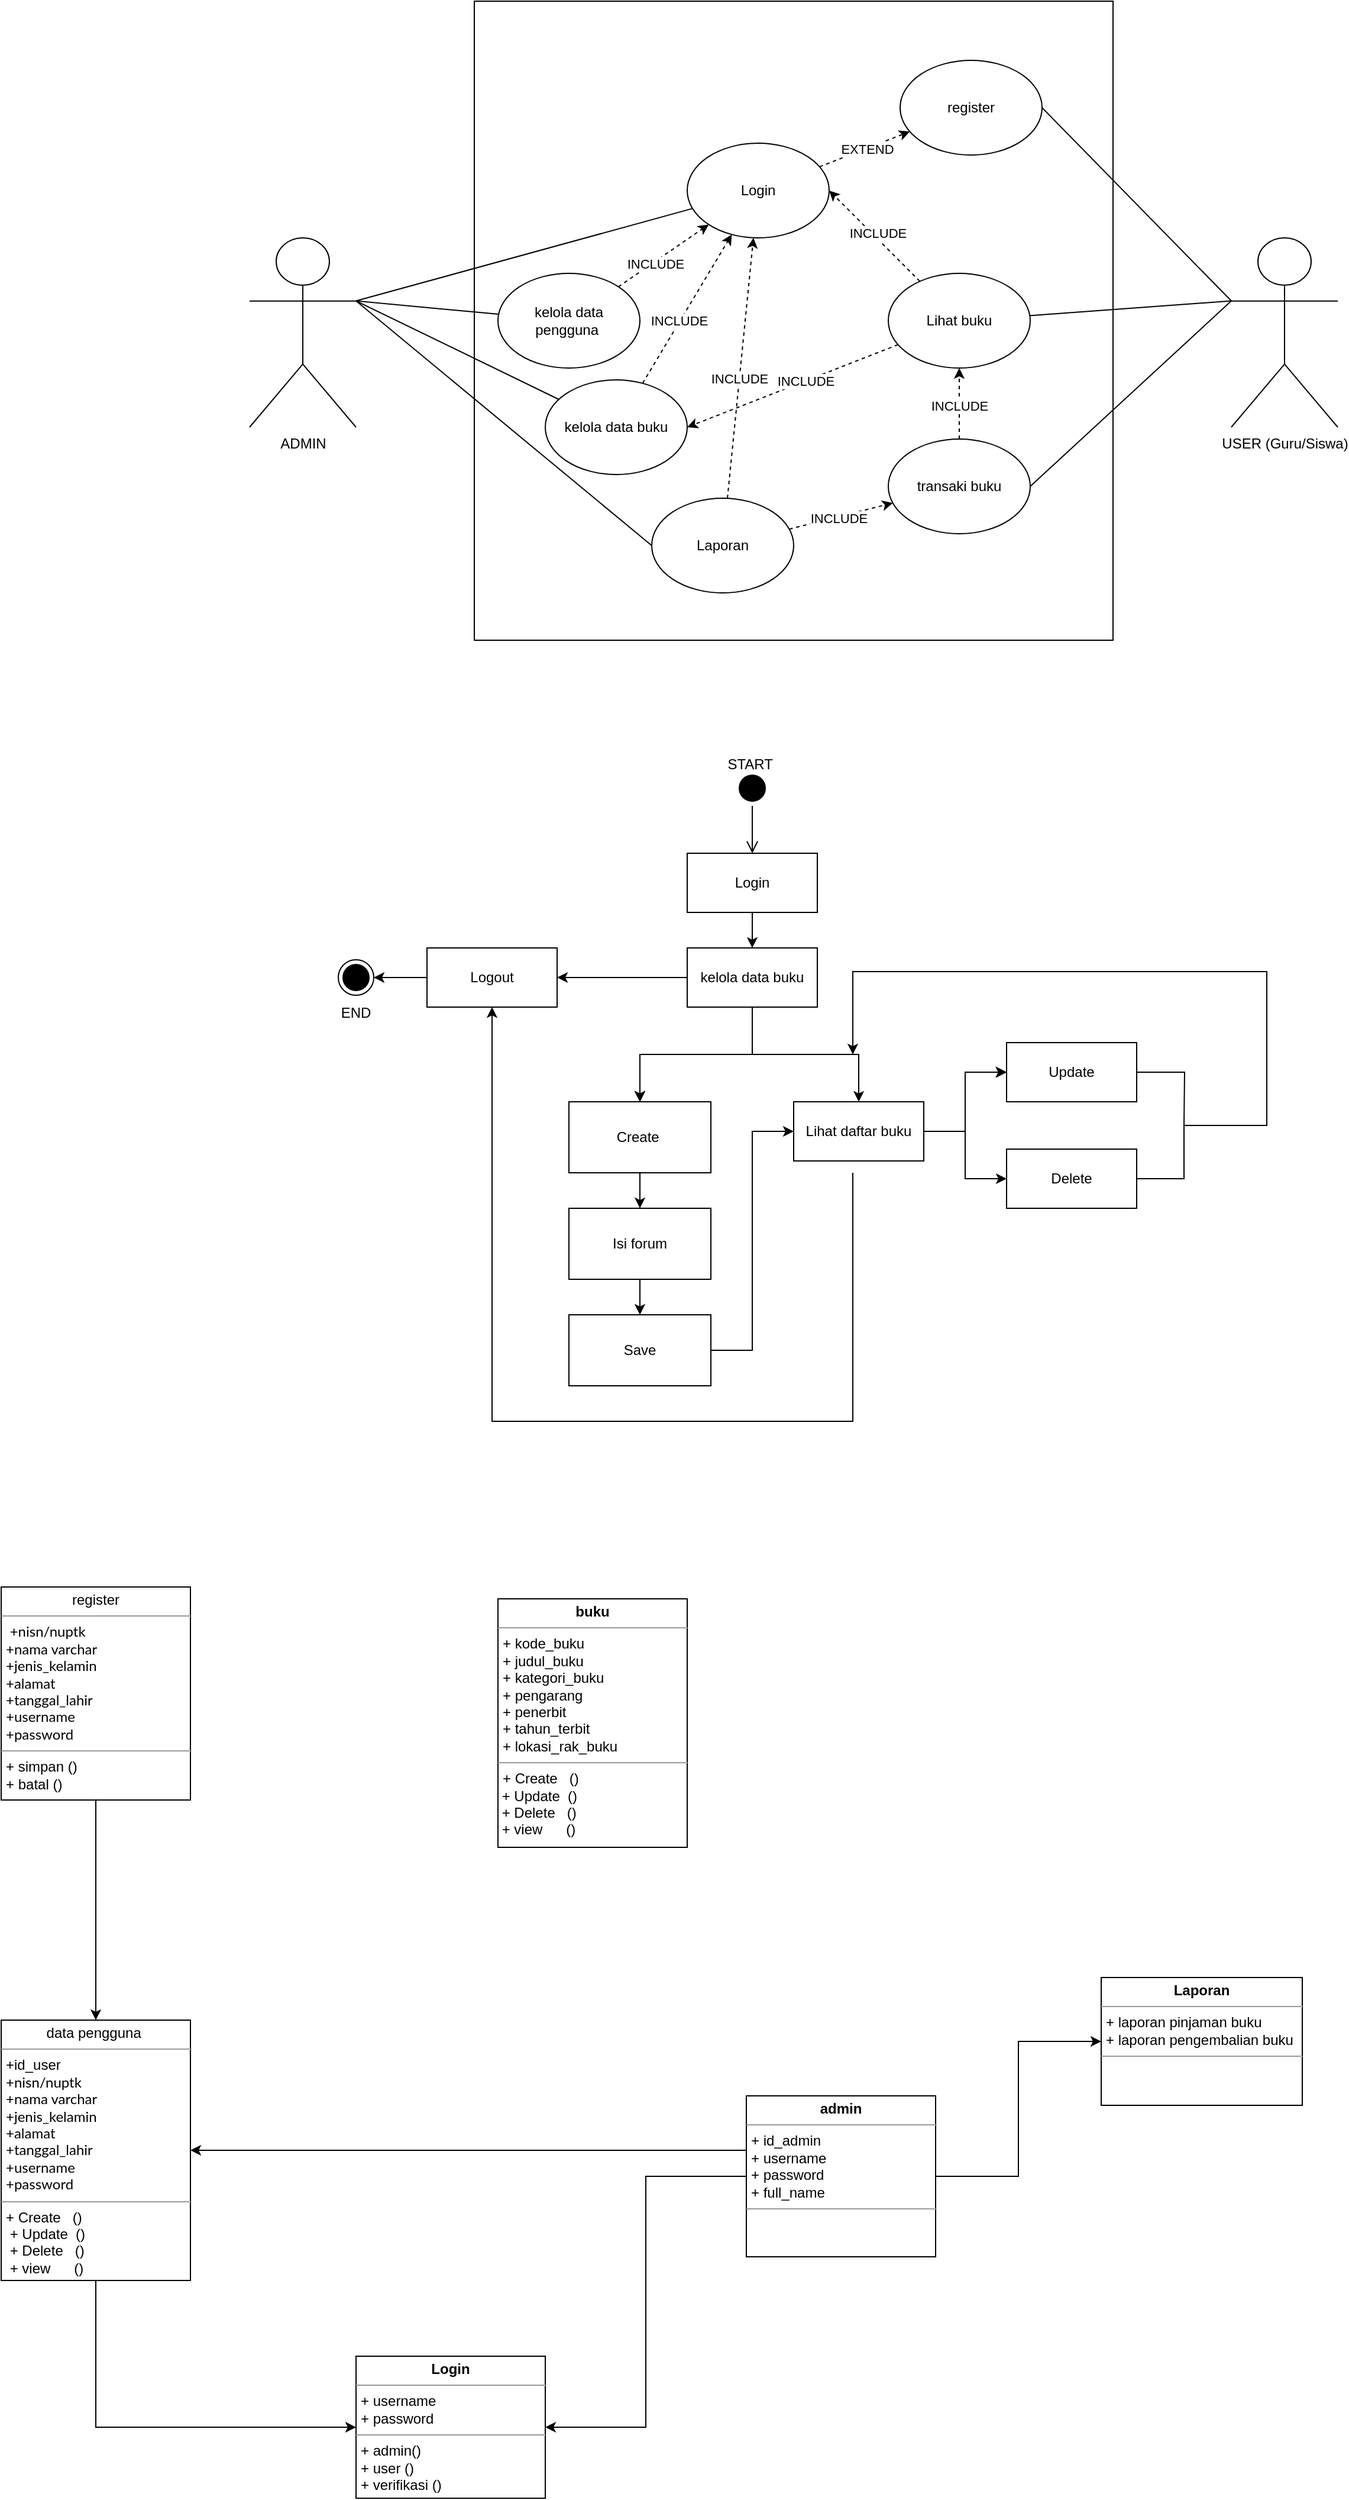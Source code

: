 <mxfile version="22.1.9" type="github">
  <diagram name="Page-1" id="FBOvdjXeOC8ymvFgn-oJ">
    <mxGraphModel dx="2150" dy="1817" grid="1" gridSize="10" guides="1" tooltips="1" connect="1" arrows="1" fold="1" page="1" pageScale="1" pageWidth="850" pageHeight="1100" math="0" shadow="0">
      <root>
        <mxCell id="0" />
        <mxCell id="1" parent="0" />
        <mxCell id="1AeqHyoSisKRmTngoQG4-1" value="" style="whiteSpace=wrap;html=1;aspect=fixed;" parent="1" vertex="1">
          <mxGeometry x="150" y="-200" width="540" height="540" as="geometry" />
        </mxCell>
        <mxCell id="1AeqHyoSisKRmTngoQG4-13" style="rounded=0;orthogonalLoop=1;jettySize=auto;html=1;entryX=1;entryY=0.5;entryDx=0;entryDy=0;endArrow=none;endFill=0;exitX=0;exitY=0.333;exitDx=0;exitDy=0;exitPerimeter=0;" parent="1" source="1AeqHyoSisKRmTngoQG4-3" target="1AeqHyoSisKRmTngoQG4-7" edge="1">
          <mxGeometry relative="1" as="geometry" />
        </mxCell>
        <mxCell id="1AeqHyoSisKRmTngoQG4-14" style="rounded=0;orthogonalLoop=1;jettySize=auto;html=1;endArrow=none;endFill=0;exitX=0;exitY=0.333;exitDx=0;exitDy=0;exitPerimeter=0;" parent="1" source="1AeqHyoSisKRmTngoQG4-3" target="1AeqHyoSisKRmTngoQG4-9" edge="1">
          <mxGeometry relative="1" as="geometry" />
        </mxCell>
        <mxCell id="1AeqHyoSisKRmTngoQG4-15" style="rounded=0;orthogonalLoop=1;jettySize=auto;html=1;entryX=1;entryY=0.5;entryDx=0;entryDy=0;endArrow=none;endFill=0;exitX=0;exitY=0.333;exitDx=0;exitDy=0;exitPerimeter=0;" parent="1" source="1AeqHyoSisKRmTngoQG4-3" target="1AeqHyoSisKRmTngoQG4-12" edge="1">
          <mxGeometry relative="1" as="geometry" />
        </mxCell>
        <mxCell id="1AeqHyoSisKRmTngoQG4-3" value="USER (Guru/Siswa)" style="shape=umlActor;verticalLabelPosition=bottom;verticalAlign=top;html=1;outlineConnect=0;" parent="1" vertex="1">
          <mxGeometry x="790" width="90" height="160" as="geometry" />
        </mxCell>
        <mxCell id="39vOTnn-PA747Jpne2_q-6" style="rounded=0;orthogonalLoop=1;jettySize=auto;html=1;endArrow=none;endFill=0;exitX=1;exitY=0.333;exitDx=0;exitDy=0;exitPerimeter=0;" parent="1" source="1AeqHyoSisKRmTngoQG4-5" target="1AeqHyoSisKRmTngoQG4-6" edge="1">
          <mxGeometry relative="1" as="geometry">
            <mxPoint x="50" y="66" as="sourcePoint" />
          </mxGeometry>
        </mxCell>
        <mxCell id="39vOTnn-PA747Jpne2_q-7" style="rounded=0;orthogonalLoop=1;jettySize=auto;html=1;endArrow=none;endFill=0;exitX=1;exitY=0.333;exitDx=0;exitDy=0;exitPerimeter=0;" parent="1" source="1AeqHyoSisKRmTngoQG4-5" target="1AeqHyoSisKRmTngoQG4-10" edge="1">
          <mxGeometry relative="1" as="geometry">
            <mxPoint x="50" y="70" as="sourcePoint" />
          </mxGeometry>
        </mxCell>
        <mxCell id="39vOTnn-PA747Jpne2_q-8" style="rounded=0;orthogonalLoop=1;jettySize=auto;html=1;endArrow=none;endFill=0;exitX=1;exitY=0.333;exitDx=0;exitDy=0;exitPerimeter=0;" parent="1" source="1AeqHyoSisKRmTngoQG4-5" target="1AeqHyoSisKRmTngoQG4-8" edge="1">
          <mxGeometry relative="1" as="geometry" />
        </mxCell>
        <mxCell id="39vOTnn-PA747Jpne2_q-9" style="rounded=0;orthogonalLoop=1;jettySize=auto;html=1;entryX=0;entryY=0.5;entryDx=0;entryDy=0;endArrow=none;endFill=0;exitX=1;exitY=0.333;exitDx=0;exitDy=0;exitPerimeter=0;" parent="1" source="1AeqHyoSisKRmTngoQG4-5" target="1AeqHyoSisKRmTngoQG4-11" edge="1">
          <mxGeometry relative="1" as="geometry" />
        </mxCell>
        <mxCell id="1AeqHyoSisKRmTngoQG4-5" value="ADMIN" style="shape=umlActor;verticalLabelPosition=bottom;verticalAlign=top;html=1;outlineConnect=0;" parent="1" vertex="1">
          <mxGeometry x="-40" width="90" height="160" as="geometry" />
        </mxCell>
        <mxCell id="39vOTnn-PA747Jpne2_q-10" style="rounded=0;orthogonalLoop=1;jettySize=auto;html=1;dashed=1;" parent="1" source="1AeqHyoSisKRmTngoQG4-6" target="1AeqHyoSisKRmTngoQG4-7" edge="1">
          <mxGeometry relative="1" as="geometry" />
        </mxCell>
        <mxCell id="39vOTnn-PA747Jpne2_q-12" value="EXTEND" style="edgeLabel;html=1;align=center;verticalAlign=middle;resizable=0;points=[];" parent="39vOTnn-PA747Jpne2_q-10" vertex="1" connectable="0">
          <mxGeometry x="0.039" relative="1" as="geometry">
            <mxPoint as="offset" />
          </mxGeometry>
        </mxCell>
        <mxCell id="1AeqHyoSisKRmTngoQG4-6" value="Login" style="ellipse;whiteSpace=wrap;html=1;" parent="1" vertex="1">
          <mxGeometry x="330" y="-80" width="120" height="80" as="geometry" />
        </mxCell>
        <mxCell id="1AeqHyoSisKRmTngoQG4-7" value="register" style="ellipse;whiteSpace=wrap;html=1;" parent="1" vertex="1">
          <mxGeometry x="510" y="-150" width="120" height="80" as="geometry" />
        </mxCell>
        <mxCell id="39vOTnn-PA747Jpne2_q-3" style="rounded=0;orthogonalLoop=1;jettySize=auto;html=1;dashed=1;" parent="1" source="1AeqHyoSisKRmTngoQG4-8" target="1AeqHyoSisKRmTngoQG4-6" edge="1">
          <mxGeometry relative="1" as="geometry" />
        </mxCell>
        <mxCell id="39vOTnn-PA747Jpne2_q-17" value="INCLUDE" style="edgeLabel;html=1;align=center;verticalAlign=middle;resizable=0;points=[];" parent="39vOTnn-PA747Jpne2_q-3" vertex="1" connectable="0">
          <mxGeometry x="-0.169" y="1" relative="1" as="geometry">
            <mxPoint as="offset" />
          </mxGeometry>
        </mxCell>
        <mxCell id="1AeqHyoSisKRmTngoQG4-8" value="kelola data buku" style="ellipse;whiteSpace=wrap;html=1;" parent="1" vertex="1">
          <mxGeometry x="210" y="120" width="120" height="80" as="geometry" />
        </mxCell>
        <mxCell id="39vOTnn-PA747Jpne2_q-11" style="rounded=0;orthogonalLoop=1;jettySize=auto;html=1;entryX=1;entryY=0.5;entryDx=0;entryDy=0;dashed=1;" parent="1" source="1AeqHyoSisKRmTngoQG4-9" target="1AeqHyoSisKRmTngoQG4-6" edge="1">
          <mxGeometry relative="1" as="geometry" />
        </mxCell>
        <mxCell id="39vOTnn-PA747Jpne2_q-15" value="INCLUDE" style="edgeLabel;html=1;align=center;verticalAlign=middle;resizable=0;points=[];" parent="39vOTnn-PA747Jpne2_q-11" vertex="1" connectable="0">
          <mxGeometry x="0.001" y="-4" relative="1" as="geometry">
            <mxPoint as="offset" />
          </mxGeometry>
        </mxCell>
        <mxCell id="39vOTnn-PA747Jpne2_q-46" style="rounded=0;orthogonalLoop=1;jettySize=auto;html=1;entryX=1;entryY=0.5;entryDx=0;entryDy=0;dashed=1;" parent="1" source="1AeqHyoSisKRmTngoQG4-9" target="1AeqHyoSisKRmTngoQG4-8" edge="1">
          <mxGeometry relative="1" as="geometry" />
        </mxCell>
        <mxCell id="39vOTnn-PA747Jpne2_q-47" value="INCLUDE" style="edgeLabel;html=1;align=center;verticalAlign=middle;resizable=0;points=[];" parent="39vOTnn-PA747Jpne2_q-46" vertex="1" connectable="0">
          <mxGeometry x="-0.127" relative="1" as="geometry">
            <mxPoint x="-1" as="offset" />
          </mxGeometry>
        </mxCell>
        <mxCell id="1AeqHyoSisKRmTngoQG4-9" value="Lihat buku" style="ellipse;whiteSpace=wrap;html=1;" parent="1" vertex="1">
          <mxGeometry x="500" y="30" width="120" height="80" as="geometry" />
        </mxCell>
        <mxCell id="39vOTnn-PA747Jpne2_q-2" style="rounded=0;orthogonalLoop=1;jettySize=auto;html=1;dashed=1;" parent="1" source="1AeqHyoSisKRmTngoQG4-10" target="1AeqHyoSisKRmTngoQG4-6" edge="1">
          <mxGeometry relative="1" as="geometry" />
        </mxCell>
        <mxCell id="39vOTnn-PA747Jpne2_q-16" value="INCLUDE" style="edgeLabel;html=1;align=center;verticalAlign=middle;resizable=0;points=[];" parent="39vOTnn-PA747Jpne2_q-2" vertex="1" connectable="0">
          <mxGeometry x="-0.209" y="-1" relative="1" as="geometry">
            <mxPoint as="offset" />
          </mxGeometry>
        </mxCell>
        <mxCell id="1AeqHyoSisKRmTngoQG4-10" value="kelola data pengguna&amp;nbsp;" style="ellipse;whiteSpace=wrap;html=1;" parent="1" vertex="1">
          <mxGeometry x="170" y="30" width="120" height="80" as="geometry" />
        </mxCell>
        <mxCell id="39vOTnn-PA747Jpne2_q-1" style="rounded=0;orthogonalLoop=1;jettySize=auto;html=1;dashed=1;" parent="1" source="1AeqHyoSisKRmTngoQG4-11" target="1AeqHyoSisKRmTngoQG4-12" edge="1">
          <mxGeometry relative="1" as="geometry" />
        </mxCell>
        <mxCell id="39vOTnn-PA747Jpne2_q-14" value="INCLUDE" style="edgeLabel;html=1;align=center;verticalAlign=middle;resizable=0;points=[];" parent="39vOTnn-PA747Jpne2_q-1" vertex="1" connectable="0">
          <mxGeometry x="-0.059" y="-1" relative="1" as="geometry">
            <mxPoint as="offset" />
          </mxGeometry>
        </mxCell>
        <mxCell id="39vOTnn-PA747Jpne2_q-4" style="rounded=0;orthogonalLoop=1;jettySize=auto;html=1;dashed=1;" parent="1" source="1AeqHyoSisKRmTngoQG4-11" target="1AeqHyoSisKRmTngoQG4-6" edge="1">
          <mxGeometry relative="1" as="geometry" />
        </mxCell>
        <mxCell id="39vOTnn-PA747Jpne2_q-18" value="INCLUDE" style="edgeLabel;html=1;align=center;verticalAlign=middle;resizable=0;points=[];" parent="39vOTnn-PA747Jpne2_q-4" vertex="1" connectable="0">
          <mxGeometry x="-0.079" relative="1" as="geometry">
            <mxPoint as="offset" />
          </mxGeometry>
        </mxCell>
        <mxCell id="1AeqHyoSisKRmTngoQG4-11" value="Laporan" style="ellipse;whiteSpace=wrap;html=1;" parent="1" vertex="1">
          <mxGeometry x="300" y="220" width="120" height="80" as="geometry" />
        </mxCell>
        <mxCell id="39vOTnn-PA747Jpne2_q-5" style="edgeStyle=orthogonalEdgeStyle;rounded=0;orthogonalLoop=1;jettySize=auto;html=1;dashed=1;" parent="1" source="1AeqHyoSisKRmTngoQG4-12" target="1AeqHyoSisKRmTngoQG4-9" edge="1">
          <mxGeometry relative="1" as="geometry" />
        </mxCell>
        <mxCell id="39vOTnn-PA747Jpne2_q-13" value="INCLUDE" style="edgeLabel;html=1;align=center;verticalAlign=middle;resizable=0;points=[];" parent="39vOTnn-PA747Jpne2_q-5" vertex="1" connectable="0">
          <mxGeometry x="-0.066" relative="1" as="geometry">
            <mxPoint as="offset" />
          </mxGeometry>
        </mxCell>
        <mxCell id="1AeqHyoSisKRmTngoQG4-12" value="transaki buku" style="ellipse;whiteSpace=wrap;html=1;" parent="1" vertex="1">
          <mxGeometry x="500" y="170" width="120" height="80" as="geometry" />
        </mxCell>
        <mxCell id="0IWNfZdjbh9IQrucWqWw-1" value="" style="ellipse;html=1;shape=startState;fillColor=#000000;strokeColor=#000000;" parent="1" vertex="1">
          <mxGeometry x="370" y="450" width="30" height="30" as="geometry" />
        </mxCell>
        <mxCell id="0IWNfZdjbh9IQrucWqWw-2" value="" style="edgeStyle=orthogonalEdgeStyle;html=1;verticalAlign=bottom;endArrow=open;endSize=8;strokeColor=#000000;rounded=0;entryX=0.5;entryY=0;entryDx=0;entryDy=0;" parent="1" source="0IWNfZdjbh9IQrucWqWw-1" target="0IWNfZdjbh9IQrucWqWw-3" edge="1">
          <mxGeometry relative="1" as="geometry">
            <mxPoint x="385" y="540" as="targetPoint" />
          </mxGeometry>
        </mxCell>
        <mxCell id="0IWNfZdjbh9IQrucWqWw-5" value="" style="edgeStyle=orthogonalEdgeStyle;rounded=0;orthogonalLoop=1;jettySize=auto;html=1;" parent="1" source="0IWNfZdjbh9IQrucWqWw-3" target="0IWNfZdjbh9IQrucWqWw-4" edge="1">
          <mxGeometry relative="1" as="geometry" />
        </mxCell>
        <mxCell id="0IWNfZdjbh9IQrucWqWw-3" value="Login" style="html=1;whiteSpace=wrap;" parent="1" vertex="1">
          <mxGeometry x="330" y="520" width="110" height="50" as="geometry" />
        </mxCell>
        <mxCell id="0IWNfZdjbh9IQrucWqWw-7" value="" style="edgeStyle=orthogonalEdgeStyle;rounded=0;orthogonalLoop=1;jettySize=auto;html=1;" parent="1" source="0IWNfZdjbh9IQrucWqWw-4" target="0IWNfZdjbh9IQrucWqWw-6" edge="1">
          <mxGeometry relative="1" as="geometry" />
        </mxCell>
        <mxCell id="0IWNfZdjbh9IQrucWqWw-13" value="" style="edgeStyle=orthogonalEdgeStyle;rounded=0;orthogonalLoop=1;jettySize=auto;html=1;" parent="1" source="0IWNfZdjbh9IQrucWqWw-4" target="0IWNfZdjbh9IQrucWqWw-6" edge="1">
          <mxGeometry relative="1" as="geometry" />
        </mxCell>
        <mxCell id="0IWNfZdjbh9IQrucWqWw-14" value="" style="edgeStyle=orthogonalEdgeStyle;rounded=0;orthogonalLoop=1;jettySize=auto;html=1;" parent="1" source="0IWNfZdjbh9IQrucWqWw-4" target="0IWNfZdjbh9IQrucWqWw-6" edge="1">
          <mxGeometry relative="1" as="geometry" />
        </mxCell>
        <mxCell id="0IWNfZdjbh9IQrucWqWw-18" value="" style="edgeStyle=orthogonalEdgeStyle;rounded=0;orthogonalLoop=1;jettySize=auto;html=1;" parent="1" source="0IWNfZdjbh9IQrucWqWw-4" target="0IWNfZdjbh9IQrucWqWw-17" edge="1">
          <mxGeometry relative="1" as="geometry" />
        </mxCell>
        <mxCell id="0IWNfZdjbh9IQrucWqWw-34" style="edgeStyle=orthogonalEdgeStyle;rounded=0;orthogonalLoop=1;jettySize=auto;html=1;" parent="1" source="0IWNfZdjbh9IQrucWqWw-4" target="0IWNfZdjbh9IQrucWqWw-33" edge="1">
          <mxGeometry relative="1" as="geometry" />
        </mxCell>
        <mxCell id="0IWNfZdjbh9IQrucWqWw-4" value="kelola data buku" style="html=1;whiteSpace=wrap;" parent="1" vertex="1">
          <mxGeometry x="330" y="600" width="110" height="50" as="geometry" />
        </mxCell>
        <mxCell id="0IWNfZdjbh9IQrucWqWw-9" value="" style="edgeStyle=orthogonalEdgeStyle;rounded=0;orthogonalLoop=1;jettySize=auto;html=1;" parent="1" source="0IWNfZdjbh9IQrucWqWw-6" target="0IWNfZdjbh9IQrucWqWw-8" edge="1">
          <mxGeometry relative="1" as="geometry" />
        </mxCell>
        <mxCell id="0IWNfZdjbh9IQrucWqWw-6" value="Create&amp;nbsp;" style="whiteSpace=wrap;html=1;" parent="1" vertex="1">
          <mxGeometry x="230" y="730" width="120" height="60" as="geometry" />
        </mxCell>
        <mxCell id="0IWNfZdjbh9IQrucWqWw-11" value="" style="edgeStyle=orthogonalEdgeStyle;rounded=0;orthogonalLoop=1;jettySize=auto;html=1;" parent="1" source="0IWNfZdjbh9IQrucWqWw-8" target="0IWNfZdjbh9IQrucWqWw-10" edge="1">
          <mxGeometry relative="1" as="geometry" />
        </mxCell>
        <mxCell id="0IWNfZdjbh9IQrucWqWw-8" value="Isi forum" style="whiteSpace=wrap;html=1;" parent="1" vertex="1">
          <mxGeometry x="230" y="820" width="120" height="60" as="geometry" />
        </mxCell>
        <mxCell id="0IWNfZdjbh9IQrucWqWw-19" style="edgeStyle=orthogonalEdgeStyle;rounded=0;orthogonalLoop=1;jettySize=auto;html=1;entryX=0;entryY=0.5;entryDx=0;entryDy=0;" parent="1" source="0IWNfZdjbh9IQrucWqWw-10" target="0IWNfZdjbh9IQrucWqWw-17" edge="1">
          <mxGeometry relative="1" as="geometry" />
        </mxCell>
        <mxCell id="0IWNfZdjbh9IQrucWqWw-10" value="Save" style="whiteSpace=wrap;html=1;" parent="1" vertex="1">
          <mxGeometry x="230" y="910" width="120" height="60" as="geometry" />
        </mxCell>
        <mxCell id="0IWNfZdjbh9IQrucWqWw-21" value="" style="edgeStyle=orthogonalEdgeStyle;rounded=0;orthogonalLoop=1;jettySize=auto;html=1;" parent="1" source="0IWNfZdjbh9IQrucWqWw-17" target="0IWNfZdjbh9IQrucWqWw-20" edge="1">
          <mxGeometry relative="1" as="geometry" />
        </mxCell>
        <mxCell id="0IWNfZdjbh9IQrucWqWw-22" value="" style="edgeStyle=orthogonalEdgeStyle;rounded=0;orthogonalLoop=1;jettySize=auto;html=1;" parent="1" source="0IWNfZdjbh9IQrucWqWw-17" target="0IWNfZdjbh9IQrucWqWw-20" edge="1">
          <mxGeometry relative="1" as="geometry" />
        </mxCell>
        <mxCell id="0IWNfZdjbh9IQrucWqWw-23" value="" style="edgeStyle=orthogonalEdgeStyle;rounded=0;orthogonalLoop=1;jettySize=auto;html=1;" parent="1" source="0IWNfZdjbh9IQrucWqWw-17" target="0IWNfZdjbh9IQrucWqWw-20" edge="1">
          <mxGeometry relative="1" as="geometry" />
        </mxCell>
        <mxCell id="0IWNfZdjbh9IQrucWqWw-24" value="" style="edgeStyle=orthogonalEdgeStyle;rounded=0;orthogonalLoop=1;jettySize=auto;html=1;" parent="1" source="0IWNfZdjbh9IQrucWqWw-17" target="0IWNfZdjbh9IQrucWqWw-20" edge="1">
          <mxGeometry relative="1" as="geometry" />
        </mxCell>
        <mxCell id="0IWNfZdjbh9IQrucWqWw-26" value="" style="edgeStyle=orthogonalEdgeStyle;rounded=0;orthogonalLoop=1;jettySize=auto;html=1;" parent="1" source="0IWNfZdjbh9IQrucWqWw-17" target="0IWNfZdjbh9IQrucWqWw-25" edge="1">
          <mxGeometry relative="1" as="geometry" />
        </mxCell>
        <mxCell id="0IWNfZdjbh9IQrucWqWw-35" style="edgeStyle=orthogonalEdgeStyle;rounded=0;orthogonalLoop=1;jettySize=auto;html=1;entryX=0.5;entryY=1;entryDx=0;entryDy=0;" parent="1" target="0IWNfZdjbh9IQrucWqWw-33" edge="1">
          <mxGeometry relative="1" as="geometry">
            <mxPoint x="470" y="790" as="sourcePoint" />
            <mxPoint x="160" y="660" as="targetPoint" />
            <Array as="points">
              <mxPoint x="470" y="1000" />
              <mxPoint x="165" y="1000" />
            </Array>
          </mxGeometry>
        </mxCell>
        <mxCell id="0IWNfZdjbh9IQrucWqWw-17" value="Lihat daftar buku" style="html=1;whiteSpace=wrap;" parent="1" vertex="1">
          <mxGeometry x="420" y="730" width="110" height="50" as="geometry" />
        </mxCell>
        <mxCell id="0IWNfZdjbh9IQrucWqWw-20" value="Update" style="html=1;whiteSpace=wrap;" parent="1" vertex="1">
          <mxGeometry x="600" y="680" width="110" height="50" as="geometry" />
        </mxCell>
        <mxCell id="0IWNfZdjbh9IQrucWqWw-25" value="Delete" style="html=1;whiteSpace=wrap;" parent="1" vertex="1">
          <mxGeometry x="600" y="770" width="110" height="50" as="geometry" />
        </mxCell>
        <mxCell id="0IWNfZdjbh9IQrucWqWw-44" style="edgeStyle=orthogonalEdgeStyle;rounded=0;orthogonalLoop=1;jettySize=auto;html=1;entryX=1;entryY=0.5;entryDx=0;entryDy=0;" parent="1" source="0IWNfZdjbh9IQrucWqWw-33" target="0IWNfZdjbh9IQrucWqWw-43" edge="1">
          <mxGeometry relative="1" as="geometry" />
        </mxCell>
        <mxCell id="0IWNfZdjbh9IQrucWqWw-33" value="Logout" style="html=1;whiteSpace=wrap;" parent="1" vertex="1">
          <mxGeometry x="110" y="600" width="110" height="50" as="geometry" />
        </mxCell>
        <mxCell id="0IWNfZdjbh9IQrucWqWw-43" value="" style="ellipse;html=1;shape=endState;fillColor=#000000;strokeColor=#000000;" parent="1" vertex="1">
          <mxGeometry x="35" y="610" width="30" height="30" as="geometry" />
        </mxCell>
        <mxCell id="0IWNfZdjbh9IQrucWqWw-47" value="END" style="text;html=1;strokeColor=none;fillColor=none;align=center;verticalAlign=middle;whiteSpace=wrap;rounded=0;" parent="1" vertex="1">
          <mxGeometry x="20" y="640" width="60" height="30" as="geometry" />
        </mxCell>
        <mxCell id="0IWNfZdjbh9IQrucWqWw-48" value="START&amp;nbsp;" style="text;html=1;strokeColor=none;fillColor=none;align=center;verticalAlign=middle;whiteSpace=wrap;rounded=0;" parent="1" vertex="1">
          <mxGeometry x="355" y="430" width="60" height="30" as="geometry" />
        </mxCell>
        <mxCell id="0IWNfZdjbh9IQrucWqWw-51" value="" style="group" parent="1" vertex="1" connectable="0">
          <mxGeometry x="470" y="620" width="350" height="175" as="geometry" />
        </mxCell>
        <mxCell id="0IWNfZdjbh9IQrucWqWw-29" style="edgeStyle=orthogonalEdgeStyle;rounded=0;orthogonalLoop=1;jettySize=auto;html=1;endArrow=none;endFill=0;" parent="0IWNfZdjbh9IQrucWqWw-51" source="0IWNfZdjbh9IQrucWqWw-20" edge="1">
          <mxGeometry relative="1" as="geometry">
            <mxPoint x="280" y="130" as="targetPoint" />
          </mxGeometry>
        </mxCell>
        <mxCell id="0IWNfZdjbh9IQrucWqWw-28" style="edgeStyle=orthogonalEdgeStyle;rounded=0;orthogonalLoop=1;jettySize=auto;html=1;exitX=1;exitY=0.5;exitDx=0;exitDy=0;" parent="0IWNfZdjbh9IQrucWqWw-51" source="0IWNfZdjbh9IQrucWqWw-25" edge="1">
          <mxGeometry relative="1" as="geometry">
            <mxPoint y="70" as="targetPoint" />
            <mxPoint x="250" y="175" as="sourcePoint" />
            <Array as="points">
              <mxPoint x="280" y="175" />
              <mxPoint x="280" y="130" />
              <mxPoint x="350" y="130" />
              <mxPoint x="350" />
              <mxPoint />
            </Array>
          </mxGeometry>
        </mxCell>
        <mxCell id="POa5bkDcR4GHroZdBQLI-1" value="&lt;p style=&quot;margin:0px;margin-top:4px;text-align:center;&quot;&gt;&lt;b&gt;buku&lt;/b&gt;&lt;/p&gt;&lt;hr size=&quot;1&quot;&gt;&lt;p style=&quot;margin:0px;margin-left:4px;&quot;&gt;+ kode_buku&lt;/p&gt;&lt;p style=&quot;margin:0px;margin-left:4px;&quot;&gt;+ judul_buku&lt;/p&gt;&lt;p style=&quot;margin:0px;margin-left:4px;&quot;&gt;+ kategori_buku&lt;/p&gt;&lt;p style=&quot;margin:0px;margin-left:4px;&quot;&gt;+ pengarang&amp;nbsp;&lt;/p&gt;&lt;p style=&quot;margin:0px;margin-left:4px;&quot;&gt;+ penerbit&lt;/p&gt;&lt;p style=&quot;margin:0px;margin-left:4px;&quot;&gt;+ tahun_terbit&lt;/p&gt;&lt;p style=&quot;margin:0px;margin-left:4px;&quot;&gt;+ lokasi_rak_buku&lt;/p&gt;&lt;hr size=&quot;1&quot;&gt;&lt;p style=&quot;margin:0px;margin-left:4px;&quot;&gt;+ Create&amp;nbsp; &amp;nbsp;()&lt;/p&gt;&amp;nbsp;+ Update&amp;nbsp; ()&lt;br&gt;&lt;span style=&quot;background-color: initial;&quot;&gt;&amp;nbsp;+ Delete&amp;nbsp; &amp;nbsp;()&lt;br&gt;&amp;nbsp;+ view&amp;nbsp; &amp;nbsp; &amp;nbsp; ()&lt;br&gt;&lt;/span&gt;" style="verticalAlign=top;align=left;overflow=fill;fontSize=12;fontFamily=Helvetica;html=1;whiteSpace=wrap;" vertex="1" parent="1">
          <mxGeometry x="170" y="1150" width="160" height="210" as="geometry" />
        </mxCell>
        <mxCell id="POa5bkDcR4GHroZdBQLI-4" value="&lt;p style=&quot;margin:0px;margin-top:4px;text-align:center;&quot;&gt;&lt;b&gt;Laporan&lt;/b&gt;&lt;/p&gt;&lt;hr size=&quot;1&quot;&gt;&lt;p style=&quot;margin:0px;margin-left:4px;&quot;&gt;&lt;span style=&quot;background-color: initial;&quot;&gt;+ laporan pinjaman buku&lt;/span&gt;&lt;br&gt;&lt;/p&gt;&lt;p style=&quot;margin:0px;margin-left:4px;&quot;&gt;+ laporan pengembalian buku&lt;/p&gt;&lt;hr size=&quot;1&quot;&gt;&lt;p style=&quot;margin:0px;margin-left:4px;&quot;&gt;&lt;br&gt;&lt;/p&gt;&lt;span style=&quot;background-color: initial;&quot;&gt;&lt;br&gt;&lt;/span&gt;" style="verticalAlign=top;align=left;overflow=fill;fontSize=12;fontFamily=Helvetica;html=1;whiteSpace=wrap;" vertex="1" parent="1">
          <mxGeometry x="680" y="1470" width="170" height="108" as="geometry" />
        </mxCell>
        <mxCell id="POa5bkDcR4GHroZdBQLI-11" style="edgeStyle=orthogonalEdgeStyle;rounded=0;orthogonalLoop=1;jettySize=auto;html=1;entryX=0;entryY=0.5;entryDx=0;entryDy=0;exitX=0.5;exitY=1;exitDx=0;exitDy=0;" edge="1" parent="1" source="POa5bkDcR4GHroZdBQLI-5" target="POa5bkDcR4GHroZdBQLI-7">
          <mxGeometry relative="1" as="geometry" />
        </mxCell>
        <mxCell id="POa5bkDcR4GHroZdBQLI-5" value="&lt;p style=&quot;margin: 4px 0px 0px; text-align: center;&quot;&gt;&lt;font style=&quot;font-size: 12px;&quot;&gt;data pengguna&amp;nbsp;&lt;/font&gt;&lt;/p&gt;&lt;hr style=&quot;&quot; size=&quot;1&quot;&gt;&lt;p style=&quot;margin: 0px 0px 0px 4px;&quot;&gt;&lt;font style=&quot;font-size: 12px;&quot;&gt;&lt;font style=&quot;font-size: 12px;&quot;&gt;+id_user&amp;nbsp;&lt;br style=&quot;font-family: lato, &amp;quot;helvetica neue&amp;quot;, Helvetica, Arial, sans-serif; background-color: rgb(255, 255, 255);&quot;&gt;&lt;span style=&quot;font-family: lato, &amp;quot;helvetica neue&amp;quot;, Helvetica, Arial, sans-serif; background-color: rgb(255, 255, 255);&quot;&gt;+nisn/nuptk&lt;/span&gt;&lt;br style=&quot;font-family: lato, &amp;quot;helvetica neue&amp;quot;, Helvetica, Arial, sans-serif; background-color: rgb(255, 255, 255);&quot;&gt;&lt;span style=&quot;font-family: lato, &amp;quot;helvetica neue&amp;quot;, Helvetica, Arial, sans-serif; background-color: rgb(255, 255, 255);&quot;&gt;+nama varchar&lt;/span&gt;&lt;br style=&quot;font-family: lato, &amp;quot;helvetica neue&amp;quot;, Helvetica, Arial, sans-serif; background-color: rgb(255, 255, 255);&quot;&gt;&lt;span style=&quot;font-family: lato, &amp;quot;helvetica neue&amp;quot;, Helvetica, Arial, sans-serif; background-color: rgb(255, 255, 255);&quot;&gt;+jenis_kelamin&lt;/span&gt;&lt;br style=&quot;font-family: lato, &amp;quot;helvetica neue&amp;quot;, Helvetica, Arial, sans-serif; background-color: rgb(255, 255, 255);&quot;&gt;&lt;span style=&quot;font-family: lato, &amp;quot;helvetica neue&amp;quot;, Helvetica, Arial, sans-serif; background-color: rgb(255, 255, 255);&quot;&gt;+alamat&lt;/span&gt;&lt;br style=&quot;font-family: lato, &amp;quot;helvetica neue&amp;quot;, Helvetica, Arial, sans-serif; background-color: rgb(255, 255, 255);&quot;&gt;&lt;span style=&quot;font-family: lato, &amp;quot;helvetica neue&amp;quot;, Helvetica, Arial, sans-serif; background-color: rgb(255, 255, 255);&quot;&gt;+tanggal_lahir&amp;nbsp;&lt;/span&gt;&lt;br style=&quot;font-family: lato, &amp;quot;helvetica neue&amp;quot;, Helvetica, Arial, sans-serif; background-color: rgb(255, 255, 255);&quot;&gt;&lt;span style=&quot;font-family: lato, &amp;quot;helvetica neue&amp;quot;, Helvetica, Arial, sans-serif; background-color: rgb(255, 255, 255);&quot;&gt;+username&amp;nbsp;&lt;/span&gt;&lt;br style=&quot;font-family: lato, &amp;quot;helvetica neue&amp;quot;, Helvetica, Arial, sans-serif; background-color: rgb(255, 255, 255);&quot;&gt;&lt;span style=&quot;font-family: lato, &amp;quot;helvetica neue&amp;quot;, Helvetica, Arial, sans-serif; background-color: rgb(255, 255, 255);&quot;&gt;+password&lt;/span&gt;&lt;/font&gt;&lt;br&gt;&lt;/font&gt;&lt;/p&gt;&lt;hr style=&quot;&quot; size=&quot;1&quot;&gt;&lt;p style=&quot;border-color: var(--border-color); margin: 0px 0px 0px 4px;&quot;&gt;&lt;font style=&quot;font-size: 12px;&quot;&gt;+ Create&amp;nbsp; &amp;nbsp;()&lt;/font&gt;&lt;/p&gt;&lt;p style=&quot;margin: 0px 0px 0px 4px;&quot;&gt;&lt;font style=&quot;font-size: 12px;&quot;&gt;&amp;nbsp;+ Update&amp;nbsp; ()&lt;br style=&quot;border-color: var(--border-color);&quot;&gt;&amp;nbsp;+ Delete&amp;nbsp; &amp;nbsp;()&lt;br style=&quot;border-color: var(--border-color);&quot;&gt;&amp;nbsp;+ view&amp;nbsp; &amp;nbsp; &amp;nbsp; ()&lt;br&gt;&lt;/font&gt;&lt;/p&gt;&lt;span style=&quot;background-color: initial;&quot;&gt;&lt;br&gt;&lt;/span&gt;" style="verticalAlign=top;align=left;overflow=fill;fontSize=12;fontFamily=Helvetica;html=1;whiteSpace=wrap;" vertex="1" parent="1">
          <mxGeometry x="-250" y="1506" width="160" height="220" as="geometry" />
        </mxCell>
        <mxCell id="POa5bkDcR4GHroZdBQLI-10" style="edgeStyle=orthogonalEdgeStyle;rounded=0;orthogonalLoop=1;jettySize=auto;html=1;entryX=1;entryY=0.5;entryDx=0;entryDy=0;" edge="1" parent="1" source="POa5bkDcR4GHroZdBQLI-6" target="POa5bkDcR4GHroZdBQLI-7">
          <mxGeometry relative="1" as="geometry" />
        </mxCell>
        <mxCell id="POa5bkDcR4GHroZdBQLI-13" style="edgeStyle=orthogonalEdgeStyle;rounded=0;orthogonalLoop=1;jettySize=auto;html=1;exitX=0;exitY=0.5;exitDx=0;exitDy=0;entryX=1;entryY=0.5;entryDx=0;entryDy=0;" edge="1" parent="1" source="POa5bkDcR4GHroZdBQLI-6" target="POa5bkDcR4GHroZdBQLI-5">
          <mxGeometry relative="1" as="geometry">
            <Array as="points">
              <mxPoint x="220" y="1616" />
              <mxPoint x="220" y="1616" />
            </Array>
          </mxGeometry>
        </mxCell>
        <mxCell id="POa5bkDcR4GHroZdBQLI-14" style="edgeStyle=orthogonalEdgeStyle;rounded=0;orthogonalLoop=1;jettySize=auto;html=1;entryX=0;entryY=0.5;entryDx=0;entryDy=0;" edge="1" parent="1" source="POa5bkDcR4GHroZdBQLI-6" target="POa5bkDcR4GHroZdBQLI-4">
          <mxGeometry relative="1" as="geometry" />
        </mxCell>
        <mxCell id="POa5bkDcR4GHroZdBQLI-6" value="&lt;p style=&quot;margin:0px;margin-top:4px;text-align:center;&quot;&gt;&lt;b&gt;admin&lt;/b&gt;&lt;/p&gt;&lt;hr size=&quot;1&quot;&gt;&lt;p style=&quot;margin:0px;margin-left:4px;&quot;&gt;+ id_admin&lt;/p&gt;&lt;p style=&quot;margin:0px;margin-left:4px;&quot;&gt;+ username&amp;nbsp;&lt;/p&gt;&lt;p style=&quot;margin:0px;margin-left:4px;&quot;&gt;+ password&amp;nbsp;&lt;/p&gt;&lt;p style=&quot;margin:0px;margin-left:4px;&quot;&gt;+ full_name&lt;/p&gt;&lt;hr size=&quot;1&quot;&gt;&lt;p style=&quot;margin:0px;margin-left:4px;&quot;&gt;&lt;br&gt;&lt;/p&gt;&lt;span style=&quot;background-color: initial;&quot;&gt;&lt;br&gt;&lt;/span&gt;" style="verticalAlign=top;align=left;overflow=fill;fontSize=12;fontFamily=Helvetica;html=1;whiteSpace=wrap;" vertex="1" parent="1">
          <mxGeometry x="380" y="1570" width="160" height="136" as="geometry" />
        </mxCell>
        <mxCell id="POa5bkDcR4GHroZdBQLI-7" value="&lt;p style=&quot;margin:0px;margin-top:4px;text-align:center;&quot;&gt;&lt;b&gt;Login&lt;/b&gt;&lt;/p&gt;&lt;hr size=&quot;1&quot;&gt;&lt;p style=&quot;margin:0px;margin-left:4px;&quot;&gt;&lt;span style=&quot;background-color: initial;&quot;&gt;+ username&amp;nbsp;&lt;/span&gt;&lt;/p&gt;&lt;p style=&quot;margin:0px;margin-left:4px;&quot;&gt;+ password&amp;nbsp;&lt;/p&gt;&lt;hr size=&quot;1&quot;&gt;&lt;p style=&quot;margin:0px;margin-left:4px;&quot;&gt;+ admin()&lt;/p&gt;&lt;p style=&quot;margin:0px;margin-left:4px;&quot;&gt;+ user ()&lt;/p&gt;&lt;p style=&quot;margin:0px;margin-left:4px;&quot;&gt;+ verifikasi ()&lt;/p&gt;&lt;span style=&quot;background-color: initial;&quot;&gt;&lt;br&gt;&lt;/span&gt;" style="verticalAlign=top;align=left;overflow=fill;fontSize=12;fontFamily=Helvetica;html=1;whiteSpace=wrap;" vertex="1" parent="1">
          <mxGeometry x="50" y="1790" width="160" height="120" as="geometry" />
        </mxCell>
        <mxCell id="POa5bkDcR4GHroZdBQLI-12" style="edgeStyle=orthogonalEdgeStyle;rounded=0;orthogonalLoop=1;jettySize=auto;html=1;entryX=0.5;entryY=0;entryDx=0;entryDy=0;" edge="1" parent="1" source="POa5bkDcR4GHroZdBQLI-8" target="POa5bkDcR4GHroZdBQLI-5">
          <mxGeometry relative="1" as="geometry" />
        </mxCell>
        <mxCell id="POa5bkDcR4GHroZdBQLI-8" value="&lt;p style=&quot;margin: 4px 0px 0px; text-align: center;&quot;&gt;register&lt;/p&gt;&lt;hr style=&quot;&quot; size=&quot;1&quot;&gt;&lt;p style=&quot;margin: 0px 0px 0px 4px;&quot;&gt;&lt;font style=&quot;font-size: 12px;&quot;&gt;&lt;font style=&quot;font-size: 12px;&quot;&gt;&amp;nbsp;&lt;span style=&quot;font-family: lato, &amp;quot;helvetica neue&amp;quot;, Helvetica, Arial, sans-serif; background-color: rgb(255, 255, 255);&quot;&gt;+nisn/nuptk&lt;/span&gt;&lt;br style=&quot;font-family: lato, &amp;quot;helvetica neue&amp;quot;, Helvetica, Arial, sans-serif; background-color: rgb(255, 255, 255);&quot;&gt;&lt;span style=&quot;font-family: lato, &amp;quot;helvetica neue&amp;quot;, Helvetica, Arial, sans-serif; background-color: rgb(255, 255, 255);&quot;&gt;+nama varchar&lt;/span&gt;&lt;br style=&quot;font-family: lato, &amp;quot;helvetica neue&amp;quot;, Helvetica, Arial, sans-serif; background-color: rgb(255, 255, 255);&quot;&gt;&lt;span style=&quot;font-family: lato, &amp;quot;helvetica neue&amp;quot;, Helvetica, Arial, sans-serif; background-color: rgb(255, 255, 255);&quot;&gt;+jenis_kelamin&lt;/span&gt;&lt;br style=&quot;font-family: lato, &amp;quot;helvetica neue&amp;quot;, Helvetica, Arial, sans-serif; background-color: rgb(255, 255, 255);&quot;&gt;&lt;span style=&quot;font-family: lato, &amp;quot;helvetica neue&amp;quot;, Helvetica, Arial, sans-serif; background-color: rgb(255, 255, 255);&quot;&gt;+alamat&lt;/span&gt;&lt;br style=&quot;font-family: lato, &amp;quot;helvetica neue&amp;quot;, Helvetica, Arial, sans-serif; background-color: rgb(255, 255, 255);&quot;&gt;&lt;span style=&quot;font-family: lato, &amp;quot;helvetica neue&amp;quot;, Helvetica, Arial, sans-serif; background-color: rgb(255, 255, 255);&quot;&gt;+tanggal_lahir&amp;nbsp;&lt;/span&gt;&lt;br style=&quot;font-family: lato, &amp;quot;helvetica neue&amp;quot;, Helvetica, Arial, sans-serif; background-color: rgb(255, 255, 255);&quot;&gt;&lt;span style=&quot;font-family: lato, &amp;quot;helvetica neue&amp;quot;, Helvetica, Arial, sans-serif; background-color: rgb(255, 255, 255);&quot;&gt;+username&amp;nbsp;&lt;/span&gt;&lt;br style=&quot;font-family: lato, &amp;quot;helvetica neue&amp;quot;, Helvetica, Arial, sans-serif; background-color: rgb(255, 255, 255);&quot;&gt;&lt;span style=&quot;font-family: lato, &amp;quot;helvetica neue&amp;quot;, Helvetica, Arial, sans-serif; background-color: rgb(255, 255, 255);&quot;&gt;+password&lt;/span&gt;&lt;/font&gt;&lt;br&gt;&lt;/font&gt;&lt;/p&gt;&lt;hr style=&quot;&quot; size=&quot;1&quot;&gt;&lt;p style=&quot;border-color: var(--border-color); margin: 0px 0px 0px 4px;&quot;&gt;&lt;font style=&quot;font-size: 12px;&quot;&gt;+ simpan ()&lt;/font&gt;&lt;/p&gt;&lt;p style=&quot;border-color: var(--border-color); margin: 0px 0px 0px 4px;&quot;&gt;&lt;font style=&quot;font-size: 12px;&quot;&gt;+ batal ()&lt;/font&gt;&lt;/p&gt;&lt;span style=&quot;background-color: initial;&quot;&gt;&lt;br&gt;&lt;/span&gt;" style="verticalAlign=top;align=left;overflow=fill;fontSize=12;fontFamily=Helvetica;html=1;whiteSpace=wrap;" vertex="1" parent="1">
          <mxGeometry x="-250" y="1140" width="160" height="180" as="geometry" />
        </mxCell>
      </root>
    </mxGraphModel>
  </diagram>
</mxfile>
